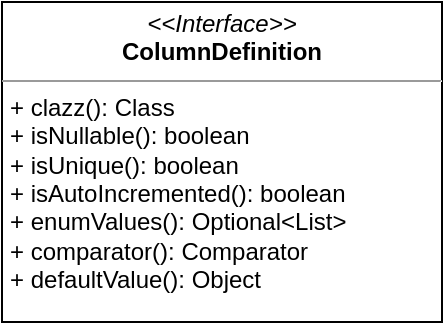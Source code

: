 <mxfile version="22.1.2" type="device">
  <diagram id="C5RBs43oDa-KdzZeNtuy" name="Page-1">
    <mxGraphModel dx="1434" dy="852" grid="1" gridSize="10" guides="1" tooltips="1" connect="1" arrows="1" fold="1" page="1" pageScale="1" pageWidth="827" pageHeight="1169" math="0" shadow="0">
      <root>
        <mxCell id="WIyWlLk6GJQsqaUBKTNV-0" />
        <mxCell id="WIyWlLk6GJQsqaUBKTNV-1" parent="WIyWlLk6GJQsqaUBKTNV-0" />
        <mxCell id="LNXMGhVOJVjl1Javn4QC-3" value="&lt;p style=&quot;margin:0px;margin-top:4px;text-align:center;&quot;&gt;&lt;i&gt;&amp;lt;&amp;lt;Interface&amp;gt;&amp;gt;&lt;/i&gt;&lt;br&gt;&lt;b&gt;ColumnDefinition&lt;/b&gt;&lt;/p&gt;&lt;hr size=&quot;1&quot;&gt;&lt;p style=&quot;margin:0px;margin-left:4px;&quot;&gt;&lt;/p&gt;&lt;p style=&quot;margin:0px;margin-left:4px;&quot;&gt;+ clazz(): Class&lt;br&gt;+ isNullable(): boolean&lt;/p&gt;&lt;p style=&quot;margin:0px;margin-left:4px;&quot;&gt;+ isUnique(): boolean&lt;/p&gt;&lt;p style=&quot;margin:0px;margin-left:4px;&quot;&gt;+ isAutoIncremented(): boolean&lt;/p&gt;&lt;p style=&quot;margin:0px;margin-left:4px;&quot;&gt;+ enumValues(): Optional&amp;lt;List&amp;gt;&lt;/p&gt;&lt;p style=&quot;margin:0px;margin-left:4px;&quot;&gt;+ comparator(): Comparator&lt;/p&gt;&lt;p style=&quot;margin:0px;margin-left:4px;&quot;&gt;+ defaultValue(): Object&lt;/p&gt;" style="verticalAlign=top;align=left;overflow=fill;fontSize=12;fontFamily=Helvetica;html=1;whiteSpace=wrap;" parent="WIyWlLk6GJQsqaUBKTNV-1" vertex="1">
          <mxGeometry x="495" y="90" width="220" height="160" as="geometry" />
        </mxCell>
      </root>
    </mxGraphModel>
  </diagram>
</mxfile>
